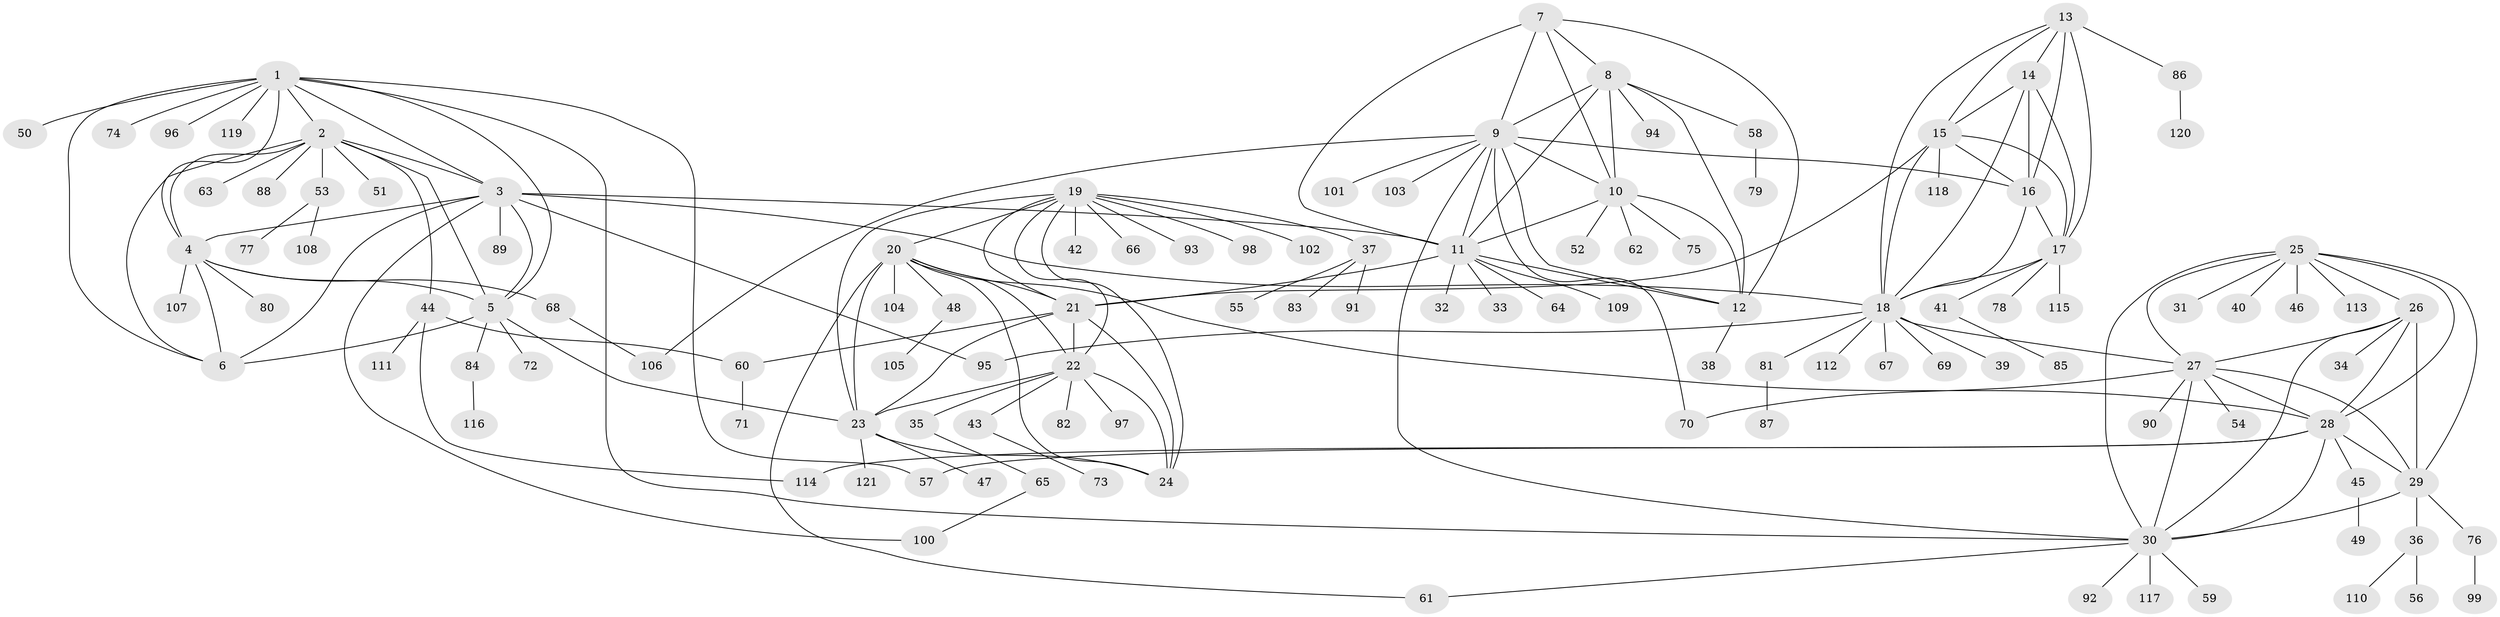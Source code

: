 // Generated by graph-tools (version 1.1) at 2025/55/03/09/25 04:55:00]
// undirected, 121 vertices, 184 edges
graph export_dot {
graph [start="1"]
  node [color=gray90,style=filled];
  1;
  2;
  3;
  4;
  5;
  6;
  7;
  8;
  9;
  10;
  11;
  12;
  13;
  14;
  15;
  16;
  17;
  18;
  19;
  20;
  21;
  22;
  23;
  24;
  25;
  26;
  27;
  28;
  29;
  30;
  31;
  32;
  33;
  34;
  35;
  36;
  37;
  38;
  39;
  40;
  41;
  42;
  43;
  44;
  45;
  46;
  47;
  48;
  49;
  50;
  51;
  52;
  53;
  54;
  55;
  56;
  57;
  58;
  59;
  60;
  61;
  62;
  63;
  64;
  65;
  66;
  67;
  68;
  69;
  70;
  71;
  72;
  73;
  74;
  75;
  76;
  77;
  78;
  79;
  80;
  81;
  82;
  83;
  84;
  85;
  86;
  87;
  88;
  89;
  90;
  91;
  92;
  93;
  94;
  95;
  96;
  97;
  98;
  99;
  100;
  101;
  102;
  103;
  104;
  105;
  106;
  107;
  108;
  109;
  110;
  111;
  112;
  113;
  114;
  115;
  116;
  117;
  118;
  119;
  120;
  121;
  1 -- 2;
  1 -- 3;
  1 -- 4;
  1 -- 5;
  1 -- 6;
  1 -- 30;
  1 -- 50;
  1 -- 57;
  1 -- 74;
  1 -- 96;
  1 -- 119;
  2 -- 3;
  2 -- 4;
  2 -- 5;
  2 -- 6;
  2 -- 44;
  2 -- 51;
  2 -- 53;
  2 -- 63;
  2 -- 88;
  3 -- 4;
  3 -- 5;
  3 -- 6;
  3 -- 11;
  3 -- 18;
  3 -- 89;
  3 -- 95;
  3 -- 100;
  4 -- 5;
  4 -- 6;
  4 -- 68;
  4 -- 80;
  4 -- 107;
  5 -- 6;
  5 -- 23;
  5 -- 72;
  5 -- 84;
  7 -- 8;
  7 -- 9;
  7 -- 10;
  7 -- 11;
  7 -- 12;
  8 -- 9;
  8 -- 10;
  8 -- 11;
  8 -- 12;
  8 -- 58;
  8 -- 94;
  9 -- 10;
  9 -- 11;
  9 -- 12;
  9 -- 16;
  9 -- 30;
  9 -- 70;
  9 -- 101;
  9 -- 103;
  9 -- 106;
  10 -- 11;
  10 -- 12;
  10 -- 52;
  10 -- 62;
  10 -- 75;
  11 -- 12;
  11 -- 21;
  11 -- 32;
  11 -- 33;
  11 -- 64;
  11 -- 109;
  12 -- 38;
  13 -- 14;
  13 -- 15;
  13 -- 16;
  13 -- 17;
  13 -- 18;
  13 -- 86;
  14 -- 15;
  14 -- 16;
  14 -- 17;
  14 -- 18;
  15 -- 16;
  15 -- 17;
  15 -- 18;
  15 -- 21;
  15 -- 118;
  16 -- 17;
  16 -- 18;
  17 -- 18;
  17 -- 41;
  17 -- 78;
  17 -- 115;
  18 -- 27;
  18 -- 39;
  18 -- 67;
  18 -- 69;
  18 -- 81;
  18 -- 95;
  18 -- 112;
  19 -- 20;
  19 -- 21;
  19 -- 22;
  19 -- 23;
  19 -- 24;
  19 -- 37;
  19 -- 42;
  19 -- 66;
  19 -- 93;
  19 -- 98;
  19 -- 102;
  20 -- 21;
  20 -- 22;
  20 -- 23;
  20 -- 24;
  20 -- 28;
  20 -- 48;
  20 -- 61;
  20 -- 104;
  21 -- 22;
  21 -- 23;
  21 -- 24;
  21 -- 60;
  22 -- 23;
  22 -- 24;
  22 -- 35;
  22 -- 43;
  22 -- 82;
  22 -- 97;
  23 -- 24;
  23 -- 47;
  23 -- 121;
  25 -- 26;
  25 -- 27;
  25 -- 28;
  25 -- 29;
  25 -- 30;
  25 -- 31;
  25 -- 40;
  25 -- 46;
  25 -- 113;
  26 -- 27;
  26 -- 28;
  26 -- 29;
  26 -- 30;
  26 -- 34;
  27 -- 28;
  27 -- 29;
  27 -- 30;
  27 -- 54;
  27 -- 70;
  27 -- 90;
  28 -- 29;
  28 -- 30;
  28 -- 45;
  28 -- 57;
  28 -- 114;
  29 -- 30;
  29 -- 36;
  29 -- 76;
  30 -- 59;
  30 -- 61;
  30 -- 92;
  30 -- 117;
  35 -- 65;
  36 -- 56;
  36 -- 110;
  37 -- 55;
  37 -- 83;
  37 -- 91;
  41 -- 85;
  43 -- 73;
  44 -- 60;
  44 -- 111;
  44 -- 114;
  45 -- 49;
  48 -- 105;
  53 -- 77;
  53 -- 108;
  58 -- 79;
  60 -- 71;
  65 -- 100;
  68 -- 106;
  76 -- 99;
  81 -- 87;
  84 -- 116;
  86 -- 120;
}
